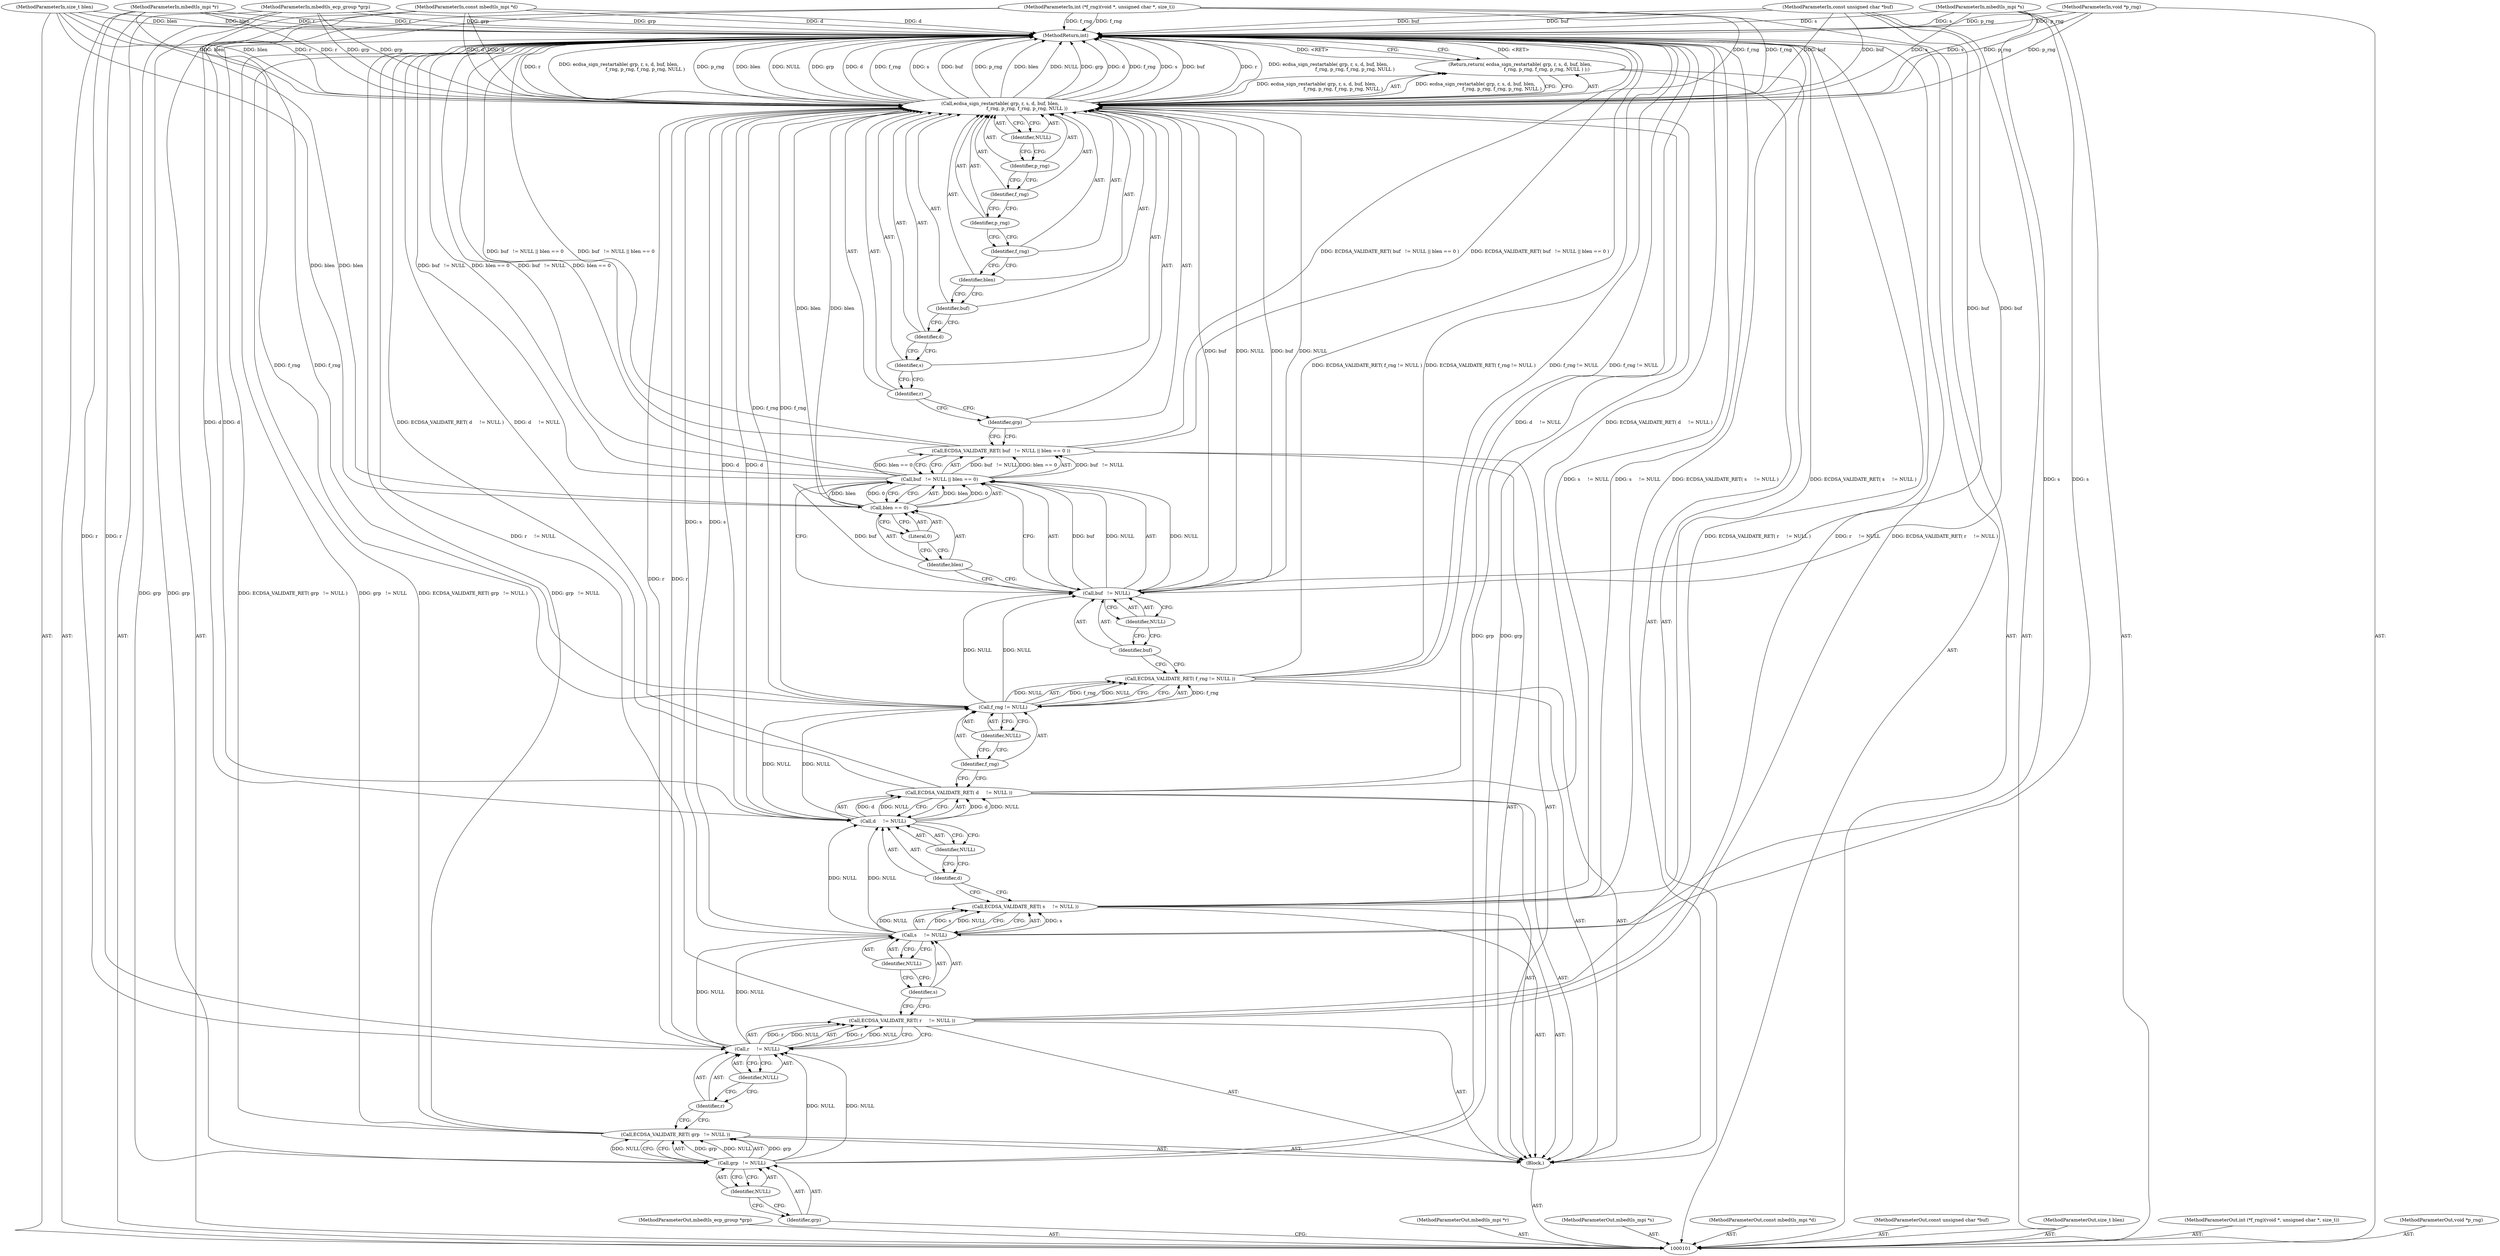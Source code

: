 digraph "0_mbedtls_33f66ba6fd234114aa37f0209dac031bb2870a9b_1" {
"1000152" [label="(MethodReturn,int)"];
"1000102" [label="(MethodParameterIn,mbedtls_ecp_group *grp)"];
"1000197" [label="(MethodParameterOut,mbedtls_ecp_group *grp)"];
"1000103" [label="(MethodParameterIn,mbedtls_mpi *r)"];
"1000198" [label="(MethodParameterOut,mbedtls_mpi *r)"];
"1000104" [label="(MethodParameterIn,mbedtls_mpi *s)"];
"1000199" [label="(MethodParameterOut,mbedtls_mpi *s)"];
"1000132" [label="(Call,buf   != NULL || blen == 0)"];
"1000133" [label="(Call,buf   != NULL)"];
"1000134" [label="(Identifier,buf)"];
"1000135" [label="(Identifier,NULL)"];
"1000136" [label="(Call,blen == 0)"];
"1000137" [label="(Identifier,blen)"];
"1000131" [label="(Call,ECDSA_VALIDATE_RET( buf   != NULL || blen == 0 ))"];
"1000138" [label="(Literal,0)"];
"1000140" [label="(Call,ecdsa_sign_restartable( grp, r, s, d, buf, blen,\n                                    f_rng, p_rng, f_rng, p_rng, NULL ))"];
"1000141" [label="(Identifier,grp)"];
"1000142" [label="(Identifier,r)"];
"1000143" [label="(Identifier,s)"];
"1000144" [label="(Identifier,d)"];
"1000139" [label="(Return,return( ecdsa_sign_restartable( grp, r, s, d, buf, blen,\n                                    f_rng, p_rng, f_rng, p_rng, NULL ) );)"];
"1000145" [label="(Identifier,buf)"];
"1000146" [label="(Identifier,blen)"];
"1000147" [label="(Identifier,f_rng)"];
"1000148" [label="(Identifier,p_rng)"];
"1000149" [label="(Identifier,f_rng)"];
"1000150" [label="(Identifier,p_rng)"];
"1000151" [label="(Identifier,NULL)"];
"1000105" [label="(MethodParameterIn,const mbedtls_mpi *d)"];
"1000200" [label="(MethodParameterOut,const mbedtls_mpi *d)"];
"1000106" [label="(MethodParameterIn,const unsigned char *buf)"];
"1000201" [label="(MethodParameterOut,const unsigned char *buf)"];
"1000107" [label="(MethodParameterIn,size_t blen)"];
"1000202" [label="(MethodParameterOut,size_t blen)"];
"1000108" [label="(MethodParameterIn,int (*f_rng)(void *, unsigned char *, size_t))"];
"1000203" [label="(MethodParameterOut,int (*f_rng)(void *, unsigned char *, size_t))"];
"1000109" [label="(MethodParameterIn,void *p_rng)"];
"1000204" [label="(MethodParameterOut,void *p_rng)"];
"1000110" [label="(Block,)"];
"1000112" [label="(Call,grp   != NULL)"];
"1000113" [label="(Identifier,grp)"];
"1000114" [label="(Identifier,NULL)"];
"1000111" [label="(Call,ECDSA_VALIDATE_RET( grp   != NULL ))"];
"1000116" [label="(Call,r     != NULL)"];
"1000117" [label="(Identifier,r)"];
"1000118" [label="(Identifier,NULL)"];
"1000115" [label="(Call,ECDSA_VALIDATE_RET( r     != NULL ))"];
"1000120" [label="(Call,s     != NULL)"];
"1000121" [label="(Identifier,s)"];
"1000122" [label="(Identifier,NULL)"];
"1000119" [label="(Call,ECDSA_VALIDATE_RET( s     != NULL ))"];
"1000124" [label="(Call,d     != NULL)"];
"1000125" [label="(Identifier,d)"];
"1000126" [label="(Identifier,NULL)"];
"1000123" [label="(Call,ECDSA_VALIDATE_RET( d     != NULL ))"];
"1000128" [label="(Call,f_rng != NULL)"];
"1000129" [label="(Identifier,f_rng)"];
"1000130" [label="(Identifier,NULL)"];
"1000127" [label="(Call,ECDSA_VALIDATE_RET( f_rng != NULL ))"];
"1000152" -> "1000101"  [label="AST: "];
"1000152" -> "1000139"  [label="CFG: "];
"1000139" -> "1000152"  [label="DDG: <RET>"];
"1000140" -> "1000152"  [label="DDG: r"];
"1000140" -> "1000152"  [label="DDG: ecdsa_sign_restartable( grp, r, s, d, buf, blen,\n                                    f_rng, p_rng, f_rng, p_rng, NULL )"];
"1000140" -> "1000152"  [label="DDG: p_rng"];
"1000140" -> "1000152"  [label="DDG: blen"];
"1000140" -> "1000152"  [label="DDG: NULL"];
"1000140" -> "1000152"  [label="DDG: grp"];
"1000140" -> "1000152"  [label="DDG: d"];
"1000140" -> "1000152"  [label="DDG: f_rng"];
"1000140" -> "1000152"  [label="DDG: s"];
"1000140" -> "1000152"  [label="DDG: buf"];
"1000108" -> "1000152"  [label="DDG: f_rng"];
"1000104" -> "1000152"  [label="DDG: s"];
"1000105" -> "1000152"  [label="DDG: d"];
"1000115" -> "1000152"  [label="DDG: ECDSA_VALIDATE_RET( r     != NULL )"];
"1000115" -> "1000152"  [label="DDG: r     != NULL"];
"1000127" -> "1000152"  [label="DDG: ECDSA_VALIDATE_RET( f_rng != NULL )"];
"1000127" -> "1000152"  [label="DDG: f_rng != NULL"];
"1000119" -> "1000152"  [label="DDG: s     != NULL"];
"1000119" -> "1000152"  [label="DDG: ECDSA_VALIDATE_RET( s     != NULL )"];
"1000107" -> "1000152"  [label="DDG: blen"];
"1000123" -> "1000152"  [label="DDG: ECDSA_VALIDATE_RET( d     != NULL )"];
"1000123" -> "1000152"  [label="DDG: d     != NULL"];
"1000131" -> "1000152"  [label="DDG: buf   != NULL || blen == 0"];
"1000131" -> "1000152"  [label="DDG: ECDSA_VALIDATE_RET( buf   != NULL || blen == 0 )"];
"1000103" -> "1000152"  [label="DDG: r"];
"1000132" -> "1000152"  [label="DDG: buf   != NULL"];
"1000132" -> "1000152"  [label="DDG: blen == 0"];
"1000102" -> "1000152"  [label="DDG: grp"];
"1000111" -> "1000152"  [label="DDG: grp   != NULL"];
"1000111" -> "1000152"  [label="DDG: ECDSA_VALIDATE_RET( grp   != NULL )"];
"1000106" -> "1000152"  [label="DDG: buf"];
"1000109" -> "1000152"  [label="DDG: p_rng"];
"1000102" -> "1000101"  [label="AST: "];
"1000102" -> "1000152"  [label="DDG: grp"];
"1000102" -> "1000112"  [label="DDG: grp"];
"1000102" -> "1000140"  [label="DDG: grp"];
"1000197" -> "1000101"  [label="AST: "];
"1000103" -> "1000101"  [label="AST: "];
"1000103" -> "1000152"  [label="DDG: r"];
"1000103" -> "1000116"  [label="DDG: r"];
"1000103" -> "1000140"  [label="DDG: r"];
"1000198" -> "1000101"  [label="AST: "];
"1000104" -> "1000101"  [label="AST: "];
"1000104" -> "1000152"  [label="DDG: s"];
"1000104" -> "1000120"  [label="DDG: s"];
"1000104" -> "1000140"  [label="DDG: s"];
"1000199" -> "1000101"  [label="AST: "];
"1000132" -> "1000131"  [label="AST: "];
"1000132" -> "1000133"  [label="CFG: "];
"1000132" -> "1000136"  [label="CFG: "];
"1000133" -> "1000132"  [label="AST: "];
"1000136" -> "1000132"  [label="AST: "];
"1000131" -> "1000132"  [label="CFG: "];
"1000132" -> "1000152"  [label="DDG: buf   != NULL"];
"1000132" -> "1000152"  [label="DDG: blen == 0"];
"1000132" -> "1000131"  [label="DDG: buf   != NULL"];
"1000132" -> "1000131"  [label="DDG: blen == 0"];
"1000133" -> "1000132"  [label="DDG: buf"];
"1000133" -> "1000132"  [label="DDG: NULL"];
"1000136" -> "1000132"  [label="DDG: blen"];
"1000136" -> "1000132"  [label="DDG: 0"];
"1000133" -> "1000132"  [label="AST: "];
"1000133" -> "1000135"  [label="CFG: "];
"1000134" -> "1000133"  [label="AST: "];
"1000135" -> "1000133"  [label="AST: "];
"1000137" -> "1000133"  [label="CFG: "];
"1000132" -> "1000133"  [label="CFG: "];
"1000133" -> "1000132"  [label="DDG: buf"];
"1000133" -> "1000132"  [label="DDG: NULL"];
"1000106" -> "1000133"  [label="DDG: buf"];
"1000128" -> "1000133"  [label="DDG: NULL"];
"1000133" -> "1000140"  [label="DDG: buf"];
"1000133" -> "1000140"  [label="DDG: NULL"];
"1000134" -> "1000133"  [label="AST: "];
"1000134" -> "1000127"  [label="CFG: "];
"1000135" -> "1000134"  [label="CFG: "];
"1000135" -> "1000133"  [label="AST: "];
"1000135" -> "1000134"  [label="CFG: "];
"1000133" -> "1000135"  [label="CFG: "];
"1000136" -> "1000132"  [label="AST: "];
"1000136" -> "1000138"  [label="CFG: "];
"1000137" -> "1000136"  [label="AST: "];
"1000138" -> "1000136"  [label="AST: "];
"1000132" -> "1000136"  [label="CFG: "];
"1000136" -> "1000132"  [label="DDG: blen"];
"1000136" -> "1000132"  [label="DDG: 0"];
"1000107" -> "1000136"  [label="DDG: blen"];
"1000136" -> "1000140"  [label="DDG: blen"];
"1000137" -> "1000136"  [label="AST: "];
"1000137" -> "1000133"  [label="CFG: "];
"1000138" -> "1000137"  [label="CFG: "];
"1000131" -> "1000110"  [label="AST: "];
"1000131" -> "1000132"  [label="CFG: "];
"1000132" -> "1000131"  [label="AST: "];
"1000141" -> "1000131"  [label="CFG: "];
"1000131" -> "1000152"  [label="DDG: buf   != NULL || blen == 0"];
"1000131" -> "1000152"  [label="DDG: ECDSA_VALIDATE_RET( buf   != NULL || blen == 0 )"];
"1000132" -> "1000131"  [label="DDG: buf   != NULL"];
"1000132" -> "1000131"  [label="DDG: blen == 0"];
"1000138" -> "1000136"  [label="AST: "];
"1000138" -> "1000137"  [label="CFG: "];
"1000136" -> "1000138"  [label="CFG: "];
"1000140" -> "1000139"  [label="AST: "];
"1000140" -> "1000151"  [label="CFG: "];
"1000141" -> "1000140"  [label="AST: "];
"1000142" -> "1000140"  [label="AST: "];
"1000143" -> "1000140"  [label="AST: "];
"1000144" -> "1000140"  [label="AST: "];
"1000145" -> "1000140"  [label="AST: "];
"1000146" -> "1000140"  [label="AST: "];
"1000147" -> "1000140"  [label="AST: "];
"1000148" -> "1000140"  [label="AST: "];
"1000149" -> "1000140"  [label="AST: "];
"1000150" -> "1000140"  [label="AST: "];
"1000151" -> "1000140"  [label="AST: "];
"1000139" -> "1000140"  [label="CFG: "];
"1000140" -> "1000152"  [label="DDG: r"];
"1000140" -> "1000152"  [label="DDG: ecdsa_sign_restartable( grp, r, s, d, buf, blen,\n                                    f_rng, p_rng, f_rng, p_rng, NULL )"];
"1000140" -> "1000152"  [label="DDG: p_rng"];
"1000140" -> "1000152"  [label="DDG: blen"];
"1000140" -> "1000152"  [label="DDG: NULL"];
"1000140" -> "1000152"  [label="DDG: grp"];
"1000140" -> "1000152"  [label="DDG: d"];
"1000140" -> "1000152"  [label="DDG: f_rng"];
"1000140" -> "1000152"  [label="DDG: s"];
"1000140" -> "1000152"  [label="DDG: buf"];
"1000140" -> "1000139"  [label="DDG: ecdsa_sign_restartable( grp, r, s, d, buf, blen,\n                                    f_rng, p_rng, f_rng, p_rng, NULL )"];
"1000112" -> "1000140"  [label="DDG: grp"];
"1000102" -> "1000140"  [label="DDG: grp"];
"1000116" -> "1000140"  [label="DDG: r"];
"1000103" -> "1000140"  [label="DDG: r"];
"1000120" -> "1000140"  [label="DDG: s"];
"1000104" -> "1000140"  [label="DDG: s"];
"1000124" -> "1000140"  [label="DDG: d"];
"1000105" -> "1000140"  [label="DDG: d"];
"1000133" -> "1000140"  [label="DDG: buf"];
"1000133" -> "1000140"  [label="DDG: NULL"];
"1000106" -> "1000140"  [label="DDG: buf"];
"1000136" -> "1000140"  [label="DDG: blen"];
"1000107" -> "1000140"  [label="DDG: blen"];
"1000128" -> "1000140"  [label="DDG: f_rng"];
"1000108" -> "1000140"  [label="DDG: f_rng"];
"1000109" -> "1000140"  [label="DDG: p_rng"];
"1000141" -> "1000140"  [label="AST: "];
"1000141" -> "1000131"  [label="CFG: "];
"1000142" -> "1000141"  [label="CFG: "];
"1000142" -> "1000140"  [label="AST: "];
"1000142" -> "1000141"  [label="CFG: "];
"1000143" -> "1000142"  [label="CFG: "];
"1000143" -> "1000140"  [label="AST: "];
"1000143" -> "1000142"  [label="CFG: "];
"1000144" -> "1000143"  [label="CFG: "];
"1000144" -> "1000140"  [label="AST: "];
"1000144" -> "1000143"  [label="CFG: "];
"1000145" -> "1000144"  [label="CFG: "];
"1000139" -> "1000110"  [label="AST: "];
"1000139" -> "1000140"  [label="CFG: "];
"1000140" -> "1000139"  [label="AST: "];
"1000152" -> "1000139"  [label="CFG: "];
"1000139" -> "1000152"  [label="DDG: <RET>"];
"1000140" -> "1000139"  [label="DDG: ecdsa_sign_restartable( grp, r, s, d, buf, blen,\n                                    f_rng, p_rng, f_rng, p_rng, NULL )"];
"1000145" -> "1000140"  [label="AST: "];
"1000145" -> "1000144"  [label="CFG: "];
"1000146" -> "1000145"  [label="CFG: "];
"1000146" -> "1000140"  [label="AST: "];
"1000146" -> "1000145"  [label="CFG: "];
"1000147" -> "1000146"  [label="CFG: "];
"1000147" -> "1000140"  [label="AST: "];
"1000147" -> "1000146"  [label="CFG: "];
"1000148" -> "1000147"  [label="CFG: "];
"1000148" -> "1000140"  [label="AST: "];
"1000148" -> "1000147"  [label="CFG: "];
"1000149" -> "1000148"  [label="CFG: "];
"1000149" -> "1000140"  [label="AST: "];
"1000149" -> "1000148"  [label="CFG: "];
"1000150" -> "1000149"  [label="CFG: "];
"1000150" -> "1000140"  [label="AST: "];
"1000150" -> "1000149"  [label="CFG: "];
"1000151" -> "1000150"  [label="CFG: "];
"1000151" -> "1000140"  [label="AST: "];
"1000151" -> "1000150"  [label="CFG: "];
"1000140" -> "1000151"  [label="CFG: "];
"1000105" -> "1000101"  [label="AST: "];
"1000105" -> "1000152"  [label="DDG: d"];
"1000105" -> "1000124"  [label="DDG: d"];
"1000105" -> "1000140"  [label="DDG: d"];
"1000200" -> "1000101"  [label="AST: "];
"1000106" -> "1000101"  [label="AST: "];
"1000106" -> "1000152"  [label="DDG: buf"];
"1000106" -> "1000133"  [label="DDG: buf"];
"1000106" -> "1000140"  [label="DDG: buf"];
"1000201" -> "1000101"  [label="AST: "];
"1000107" -> "1000101"  [label="AST: "];
"1000107" -> "1000152"  [label="DDG: blen"];
"1000107" -> "1000136"  [label="DDG: blen"];
"1000107" -> "1000140"  [label="DDG: blen"];
"1000202" -> "1000101"  [label="AST: "];
"1000108" -> "1000101"  [label="AST: "];
"1000108" -> "1000152"  [label="DDG: f_rng"];
"1000108" -> "1000128"  [label="DDG: f_rng"];
"1000108" -> "1000140"  [label="DDG: f_rng"];
"1000203" -> "1000101"  [label="AST: "];
"1000109" -> "1000101"  [label="AST: "];
"1000109" -> "1000152"  [label="DDG: p_rng"];
"1000109" -> "1000140"  [label="DDG: p_rng"];
"1000204" -> "1000101"  [label="AST: "];
"1000110" -> "1000101"  [label="AST: "];
"1000111" -> "1000110"  [label="AST: "];
"1000115" -> "1000110"  [label="AST: "];
"1000119" -> "1000110"  [label="AST: "];
"1000123" -> "1000110"  [label="AST: "];
"1000127" -> "1000110"  [label="AST: "];
"1000131" -> "1000110"  [label="AST: "];
"1000139" -> "1000110"  [label="AST: "];
"1000112" -> "1000111"  [label="AST: "];
"1000112" -> "1000114"  [label="CFG: "];
"1000113" -> "1000112"  [label="AST: "];
"1000114" -> "1000112"  [label="AST: "];
"1000111" -> "1000112"  [label="CFG: "];
"1000112" -> "1000111"  [label="DDG: grp"];
"1000112" -> "1000111"  [label="DDG: NULL"];
"1000102" -> "1000112"  [label="DDG: grp"];
"1000112" -> "1000116"  [label="DDG: NULL"];
"1000112" -> "1000140"  [label="DDG: grp"];
"1000113" -> "1000112"  [label="AST: "];
"1000113" -> "1000101"  [label="CFG: "];
"1000114" -> "1000113"  [label="CFG: "];
"1000114" -> "1000112"  [label="AST: "];
"1000114" -> "1000113"  [label="CFG: "];
"1000112" -> "1000114"  [label="CFG: "];
"1000111" -> "1000110"  [label="AST: "];
"1000111" -> "1000112"  [label="CFG: "];
"1000112" -> "1000111"  [label="AST: "];
"1000117" -> "1000111"  [label="CFG: "];
"1000111" -> "1000152"  [label="DDG: grp   != NULL"];
"1000111" -> "1000152"  [label="DDG: ECDSA_VALIDATE_RET( grp   != NULL )"];
"1000112" -> "1000111"  [label="DDG: grp"];
"1000112" -> "1000111"  [label="DDG: NULL"];
"1000116" -> "1000115"  [label="AST: "];
"1000116" -> "1000118"  [label="CFG: "];
"1000117" -> "1000116"  [label="AST: "];
"1000118" -> "1000116"  [label="AST: "];
"1000115" -> "1000116"  [label="CFG: "];
"1000116" -> "1000115"  [label="DDG: r"];
"1000116" -> "1000115"  [label="DDG: NULL"];
"1000103" -> "1000116"  [label="DDG: r"];
"1000112" -> "1000116"  [label="DDG: NULL"];
"1000116" -> "1000120"  [label="DDG: NULL"];
"1000116" -> "1000140"  [label="DDG: r"];
"1000117" -> "1000116"  [label="AST: "];
"1000117" -> "1000111"  [label="CFG: "];
"1000118" -> "1000117"  [label="CFG: "];
"1000118" -> "1000116"  [label="AST: "];
"1000118" -> "1000117"  [label="CFG: "];
"1000116" -> "1000118"  [label="CFG: "];
"1000115" -> "1000110"  [label="AST: "];
"1000115" -> "1000116"  [label="CFG: "];
"1000116" -> "1000115"  [label="AST: "];
"1000121" -> "1000115"  [label="CFG: "];
"1000115" -> "1000152"  [label="DDG: ECDSA_VALIDATE_RET( r     != NULL )"];
"1000115" -> "1000152"  [label="DDG: r     != NULL"];
"1000116" -> "1000115"  [label="DDG: r"];
"1000116" -> "1000115"  [label="DDG: NULL"];
"1000120" -> "1000119"  [label="AST: "];
"1000120" -> "1000122"  [label="CFG: "];
"1000121" -> "1000120"  [label="AST: "];
"1000122" -> "1000120"  [label="AST: "];
"1000119" -> "1000120"  [label="CFG: "];
"1000120" -> "1000119"  [label="DDG: s"];
"1000120" -> "1000119"  [label="DDG: NULL"];
"1000104" -> "1000120"  [label="DDG: s"];
"1000116" -> "1000120"  [label="DDG: NULL"];
"1000120" -> "1000124"  [label="DDG: NULL"];
"1000120" -> "1000140"  [label="DDG: s"];
"1000121" -> "1000120"  [label="AST: "];
"1000121" -> "1000115"  [label="CFG: "];
"1000122" -> "1000121"  [label="CFG: "];
"1000122" -> "1000120"  [label="AST: "];
"1000122" -> "1000121"  [label="CFG: "];
"1000120" -> "1000122"  [label="CFG: "];
"1000119" -> "1000110"  [label="AST: "];
"1000119" -> "1000120"  [label="CFG: "];
"1000120" -> "1000119"  [label="AST: "];
"1000125" -> "1000119"  [label="CFG: "];
"1000119" -> "1000152"  [label="DDG: s     != NULL"];
"1000119" -> "1000152"  [label="DDG: ECDSA_VALIDATE_RET( s     != NULL )"];
"1000120" -> "1000119"  [label="DDG: s"];
"1000120" -> "1000119"  [label="DDG: NULL"];
"1000124" -> "1000123"  [label="AST: "];
"1000124" -> "1000126"  [label="CFG: "];
"1000125" -> "1000124"  [label="AST: "];
"1000126" -> "1000124"  [label="AST: "];
"1000123" -> "1000124"  [label="CFG: "];
"1000124" -> "1000123"  [label="DDG: d"];
"1000124" -> "1000123"  [label="DDG: NULL"];
"1000105" -> "1000124"  [label="DDG: d"];
"1000120" -> "1000124"  [label="DDG: NULL"];
"1000124" -> "1000128"  [label="DDG: NULL"];
"1000124" -> "1000140"  [label="DDG: d"];
"1000125" -> "1000124"  [label="AST: "];
"1000125" -> "1000119"  [label="CFG: "];
"1000126" -> "1000125"  [label="CFG: "];
"1000126" -> "1000124"  [label="AST: "];
"1000126" -> "1000125"  [label="CFG: "];
"1000124" -> "1000126"  [label="CFG: "];
"1000123" -> "1000110"  [label="AST: "];
"1000123" -> "1000124"  [label="CFG: "];
"1000124" -> "1000123"  [label="AST: "];
"1000129" -> "1000123"  [label="CFG: "];
"1000123" -> "1000152"  [label="DDG: ECDSA_VALIDATE_RET( d     != NULL )"];
"1000123" -> "1000152"  [label="DDG: d     != NULL"];
"1000124" -> "1000123"  [label="DDG: d"];
"1000124" -> "1000123"  [label="DDG: NULL"];
"1000128" -> "1000127"  [label="AST: "];
"1000128" -> "1000130"  [label="CFG: "];
"1000129" -> "1000128"  [label="AST: "];
"1000130" -> "1000128"  [label="AST: "];
"1000127" -> "1000128"  [label="CFG: "];
"1000128" -> "1000127"  [label="DDG: f_rng"];
"1000128" -> "1000127"  [label="DDG: NULL"];
"1000108" -> "1000128"  [label="DDG: f_rng"];
"1000124" -> "1000128"  [label="DDG: NULL"];
"1000128" -> "1000133"  [label="DDG: NULL"];
"1000128" -> "1000140"  [label="DDG: f_rng"];
"1000129" -> "1000128"  [label="AST: "];
"1000129" -> "1000123"  [label="CFG: "];
"1000130" -> "1000129"  [label="CFG: "];
"1000130" -> "1000128"  [label="AST: "];
"1000130" -> "1000129"  [label="CFG: "];
"1000128" -> "1000130"  [label="CFG: "];
"1000127" -> "1000110"  [label="AST: "];
"1000127" -> "1000128"  [label="CFG: "];
"1000128" -> "1000127"  [label="AST: "];
"1000134" -> "1000127"  [label="CFG: "];
"1000127" -> "1000152"  [label="DDG: ECDSA_VALIDATE_RET( f_rng != NULL )"];
"1000127" -> "1000152"  [label="DDG: f_rng != NULL"];
"1000128" -> "1000127"  [label="DDG: f_rng"];
"1000128" -> "1000127"  [label="DDG: NULL"];
}
